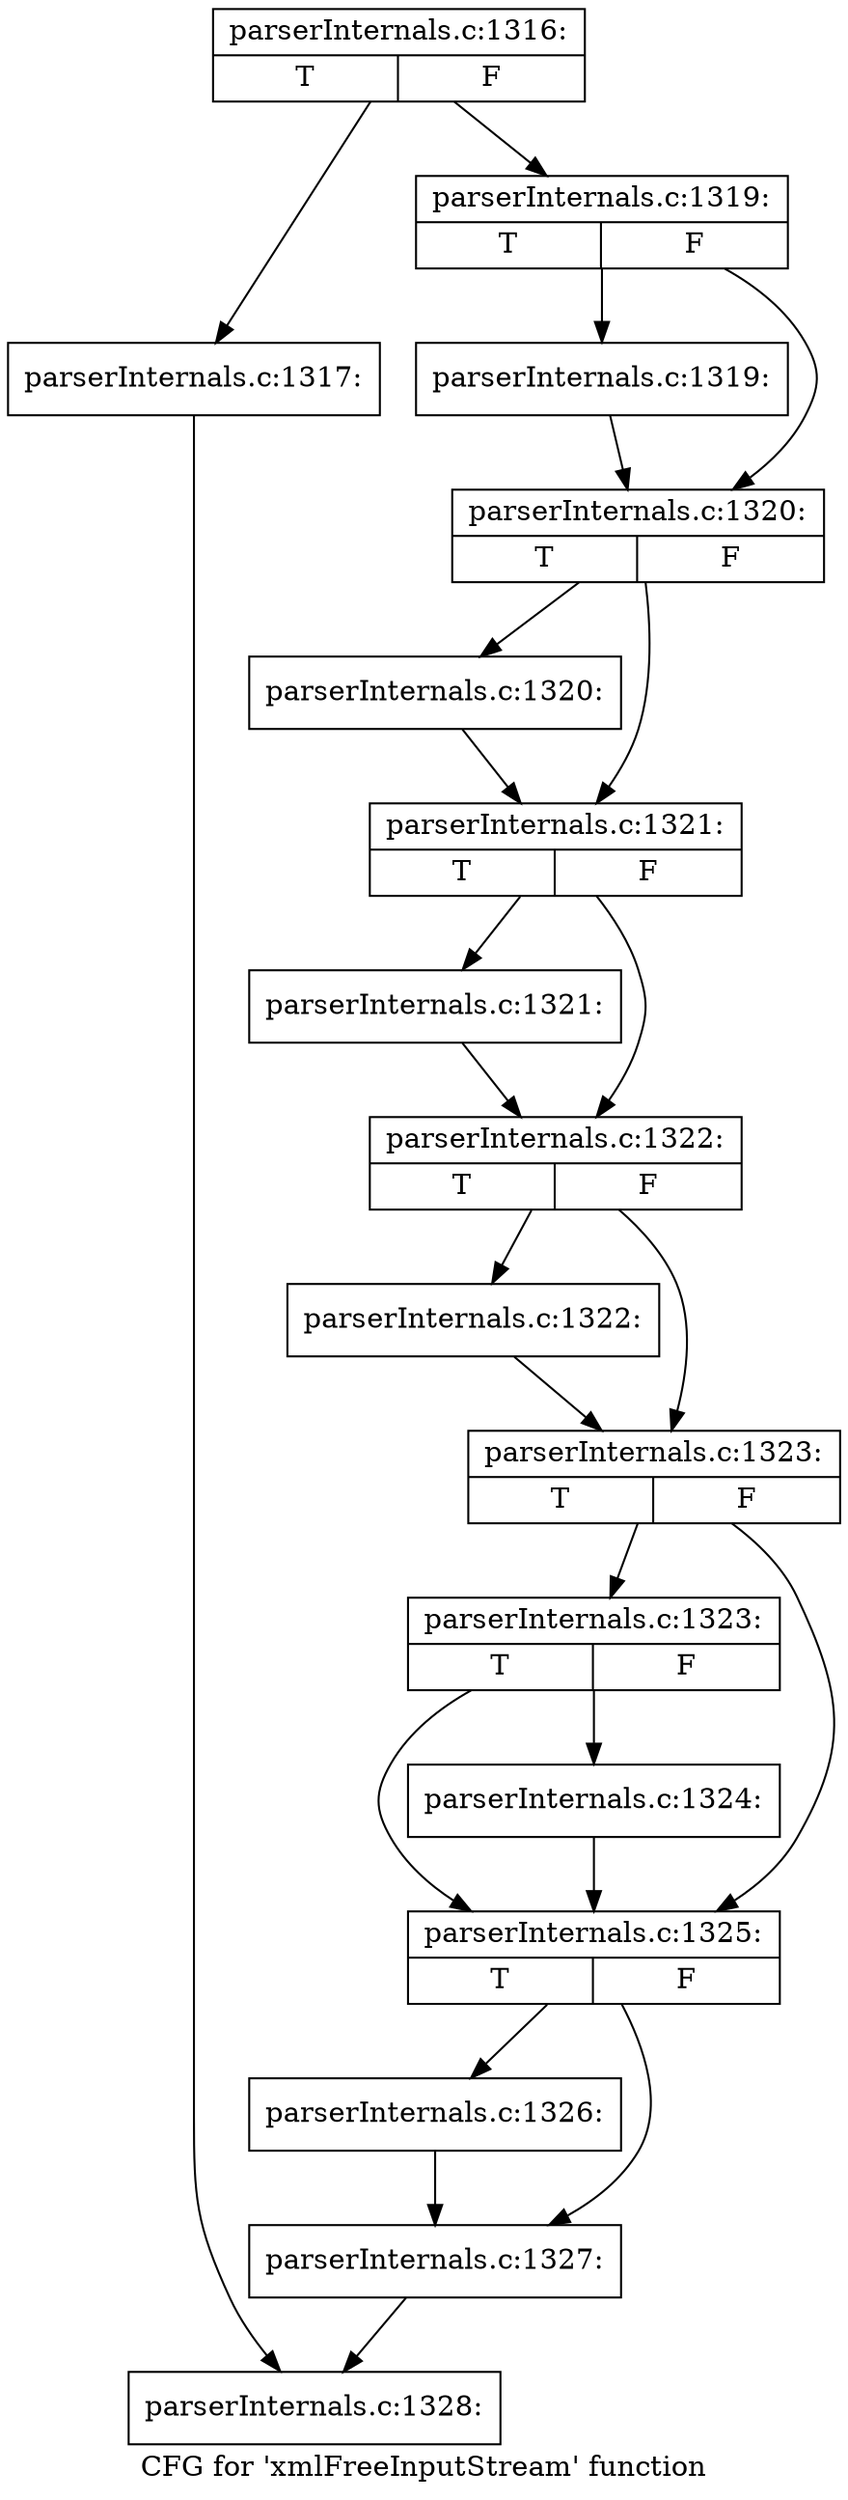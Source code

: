 digraph "CFG for 'xmlFreeInputStream' function" {
	label="CFG for 'xmlFreeInputStream' function";

	Node0x3c240a0 [shape=record,label="{parserInternals.c:1316:|{<s0>T|<s1>F}}"];
	Node0x3c240a0 -> Node0x3c1e8a0;
	Node0x3c240a0 -> Node0x3c243b0;
	Node0x3c1e8a0 [shape=record,label="{parserInternals.c:1317:}"];
	Node0x3c1e8a0 -> Node0x3c1e760;
	Node0x3c243b0 [shape=record,label="{parserInternals.c:1319:|{<s0>T|<s1>F}}"];
	Node0x3c243b0 -> Node0x3c249d0;
	Node0x3c243b0 -> Node0x3c24a20;
	Node0x3c249d0 [shape=record,label="{parserInternals.c:1319:}"];
	Node0x3c249d0 -> Node0x3c24a20;
	Node0x3c24a20 [shape=record,label="{parserInternals.c:1320:|{<s0>T|<s1>F}}"];
	Node0x3c24a20 -> Node0x3c25260;
	Node0x3c24a20 -> Node0x3c252b0;
	Node0x3c25260 [shape=record,label="{parserInternals.c:1320:}"];
	Node0x3c25260 -> Node0x3c252b0;
	Node0x3c252b0 [shape=record,label="{parserInternals.c:1321:|{<s0>T|<s1>F}}"];
	Node0x3c252b0 -> Node0x3c25a70;
	Node0x3c252b0 -> Node0x3c25ac0;
	Node0x3c25a70 [shape=record,label="{parserInternals.c:1321:}"];
	Node0x3c25a70 -> Node0x3c25ac0;
	Node0x3c25ac0 [shape=record,label="{parserInternals.c:1322:|{<s0>T|<s1>F}}"];
	Node0x3c25ac0 -> Node0x3c26280;
	Node0x3c25ac0 -> Node0x3c262d0;
	Node0x3c26280 [shape=record,label="{parserInternals.c:1322:}"];
	Node0x3c26280 -> Node0x3c262d0;
	Node0x3c262d0 [shape=record,label="{parserInternals.c:1323:|{<s0>T|<s1>F}}"];
	Node0x3c262d0 -> Node0x3c26b30;
	Node0x3c262d0 -> Node0x3c26ae0;
	Node0x3c26b30 [shape=record,label="{parserInternals.c:1323:|{<s0>T|<s1>F}}"];
	Node0x3c26b30 -> Node0x3c26a90;
	Node0x3c26b30 -> Node0x3c26ae0;
	Node0x3c26a90 [shape=record,label="{parserInternals.c:1324:}"];
	Node0x3c26a90 -> Node0x3c26ae0;
	Node0x3c26ae0 [shape=record,label="{parserInternals.c:1325:|{<s0>T|<s1>F}}"];
	Node0x3c26ae0 -> Node0x3c277e0;
	Node0x3c26ae0 -> Node0x3c27830;
	Node0x3c277e0 [shape=record,label="{parserInternals.c:1326:}"];
	Node0x3c277e0 -> Node0x3c27830;
	Node0x3c27830 [shape=record,label="{parserInternals.c:1327:}"];
	Node0x3c27830 -> Node0x3c1e760;
	Node0x3c1e760 [shape=record,label="{parserInternals.c:1328:}"];
}
